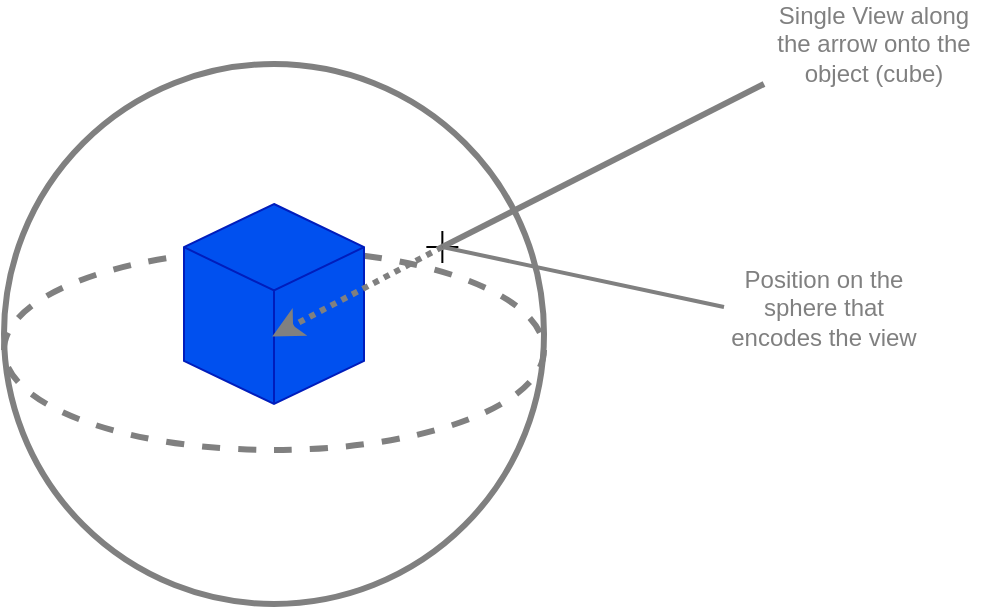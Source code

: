<mxfile version="22.1.16" type="device">
  <diagram name="Page-1" id="iqVh3xyiy0j3uIlfM35b">
    <mxGraphModel dx="1434" dy="836" grid="1" gridSize="10" guides="1" tooltips="1" connect="1" arrows="1" fold="1" page="1" pageScale="1" pageWidth="850" pageHeight="1100" math="0" shadow="0">
      <root>
        <mxCell id="0" />
        <mxCell id="1" parent="0" />
        <mxCell id="3jk27wym2ssst1sF_PVz-2" value="" style="ellipse;whiteSpace=wrap;html=1;aspect=fixed;fillColor=none;strokeWidth=3;strokeColor=#808080;" parent="1" vertex="1">
          <mxGeometry x="300" y="190" width="270" height="270" as="geometry" />
        </mxCell>
        <mxCell id="3jk27wym2ssst1sF_PVz-3" value="" style="ellipse;whiteSpace=wrap;html=1;dashed=1;fillColor=none;strokeWidth=3;strokeColor=#808080;" parent="1" vertex="1">
          <mxGeometry x="300" y="283" width="270" height="100" as="geometry" />
        </mxCell>
        <mxCell id="3jk27wym2ssst1sF_PVz-4" value="" style="html=1;whiteSpace=wrap;shape=isoCube2;backgroundOutline=1;isoAngle=15;fillColor=#0050ef;fontColor=#ffffff;strokeColor=#001DBC;" parent="1" vertex="1">
          <mxGeometry x="390" y="260" width="90" height="100" as="geometry" />
        </mxCell>
        <mxCell id="3jk27wym2ssst1sF_PVz-6" value="" style="shape=cross;whiteSpace=wrap;html=1;size=0;fillColor=#FFFFFF;rotation=-90;" parent="1" vertex="1">
          <mxGeometry x="511.18" y="273.46" width="16" height="16" as="geometry" />
        </mxCell>
        <mxCell id="3jk27wym2ssst1sF_PVz-9" value="" style="endArrow=none;html=1;rounded=0;exitX=0;exitY=0;exitDx=8;exitDy=8;exitPerimeter=0;strokeWidth=3;strokeColor=#808080;" parent="1" source="3jk27wym2ssst1sF_PVz-6" edge="1">
          <mxGeometry width="50" height="50" relative="1" as="geometry">
            <mxPoint x="610" y="240" as="sourcePoint" />
            <mxPoint x="680" y="200" as="targetPoint" />
          </mxGeometry>
        </mxCell>
        <mxCell id="3jk27wym2ssst1sF_PVz-10" value="" style="endArrow=classic;html=1;rounded=0;exitX=0;exitY=0;exitDx=8;exitDy=8;exitPerimeter=0;entryX=0.49;entryY=0.663;entryDx=0;entryDy=0;entryPerimeter=0;dashed=1;dashPattern=1 1;strokeWidth=3;strokeColor=#808080;" parent="1" source="3jk27wym2ssst1sF_PVz-6" target="3jk27wym2ssst1sF_PVz-4" edge="1">
          <mxGeometry width="50" height="50" relative="1" as="geometry">
            <mxPoint x="620" y="350" as="sourcePoint" />
            <mxPoint x="670" y="300" as="targetPoint" />
          </mxGeometry>
        </mxCell>
        <mxCell id="3jk27wym2ssst1sF_PVz-11" value="Single View along the arrow onto the object (cube)" style="text;html=1;strokeColor=none;fillColor=none;align=center;verticalAlign=middle;whiteSpace=wrap;rounded=0;fontSize=12;fontColor=#808080;" parent="1" vertex="1">
          <mxGeometry x="680" y="160" width="110" height="40" as="geometry" />
        </mxCell>
        <mxCell id="3jk27wym2ssst1sF_PVz-12" value="Position on the sphere that encodes the view" style="text;html=1;strokeColor=none;fillColor=none;align=center;verticalAlign=middle;whiteSpace=wrap;rounded=0;fontSize=12;fontColor=#808080;" parent="1" vertex="1">
          <mxGeometry x="660" y="283" width="100" height="57" as="geometry" />
        </mxCell>
        <mxCell id="3jk27wym2ssst1sF_PVz-14" value="" style="endArrow=none;html=1;rounded=0;exitX=0;exitY=0;exitDx=8;exitDy=8;exitPerimeter=0;entryX=0;entryY=0.5;entryDx=0;entryDy=0;strokeWidth=2;strokeColor=#808080;" parent="1" source="3jk27wym2ssst1sF_PVz-6" target="3jk27wym2ssst1sF_PVz-12" edge="1">
          <mxGeometry width="50" height="50" relative="1" as="geometry">
            <mxPoint x="610" y="400" as="sourcePoint" />
            <mxPoint x="660" y="350" as="targetPoint" />
          </mxGeometry>
        </mxCell>
      </root>
    </mxGraphModel>
  </diagram>
</mxfile>
